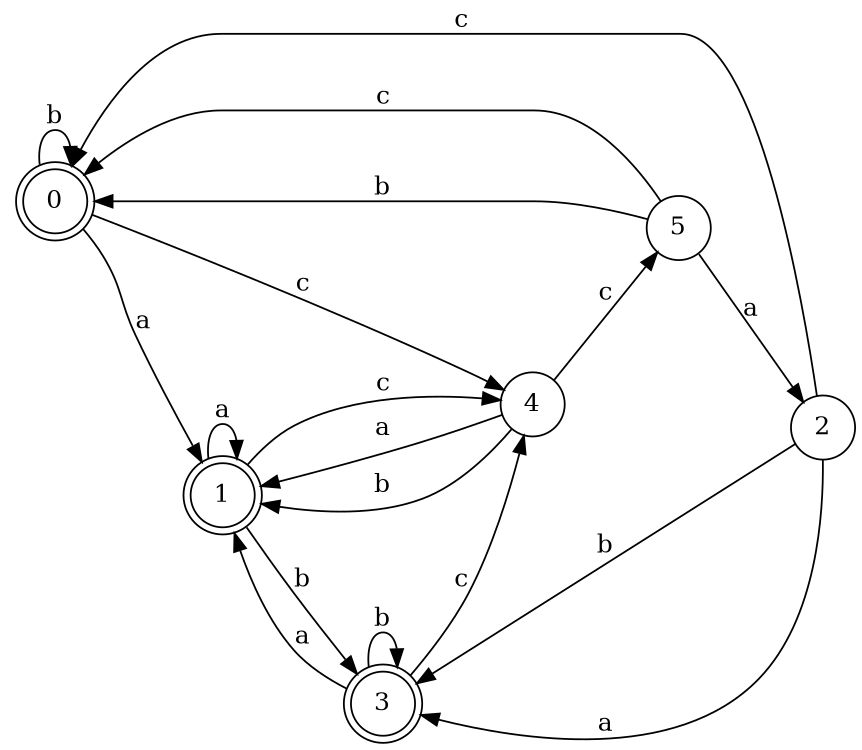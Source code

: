 digraph n5_6 {
__start0 [label="" shape="none"];

rankdir=LR;
size="8,5";

s0 [style="rounded,filled", color="black", fillcolor="white" shape="doublecircle", label="0"];
s1 [style="rounded,filled", color="black", fillcolor="white" shape="doublecircle", label="1"];
s2 [style="filled", color="black", fillcolor="white" shape="circle", label="2"];
s3 [style="rounded,filled", color="black", fillcolor="white" shape="doublecircle", label="3"];
s4 [style="filled", color="black", fillcolor="white" shape="circle", label="4"];
s5 [style="filled", color="black", fillcolor="white" shape="circle", label="5"];
s0 -> s1 [label="a"];
s0 -> s0 [label="b"];
s0 -> s4 [label="c"];
s1 -> s1 [label="a"];
s1 -> s3 [label="b"];
s1 -> s4 [label="c"];
s2 -> s3 [label="a"];
s2 -> s3 [label="b"];
s2 -> s0 [label="c"];
s3 -> s1 [label="a"];
s3 -> s3 [label="b"];
s3 -> s4 [label="c"];
s4 -> s1 [label="a"];
s4 -> s1 [label="b"];
s4 -> s5 [label="c"];
s5 -> s2 [label="a"];
s5 -> s0 [label="b"];
s5 -> s0 [label="c"];

}